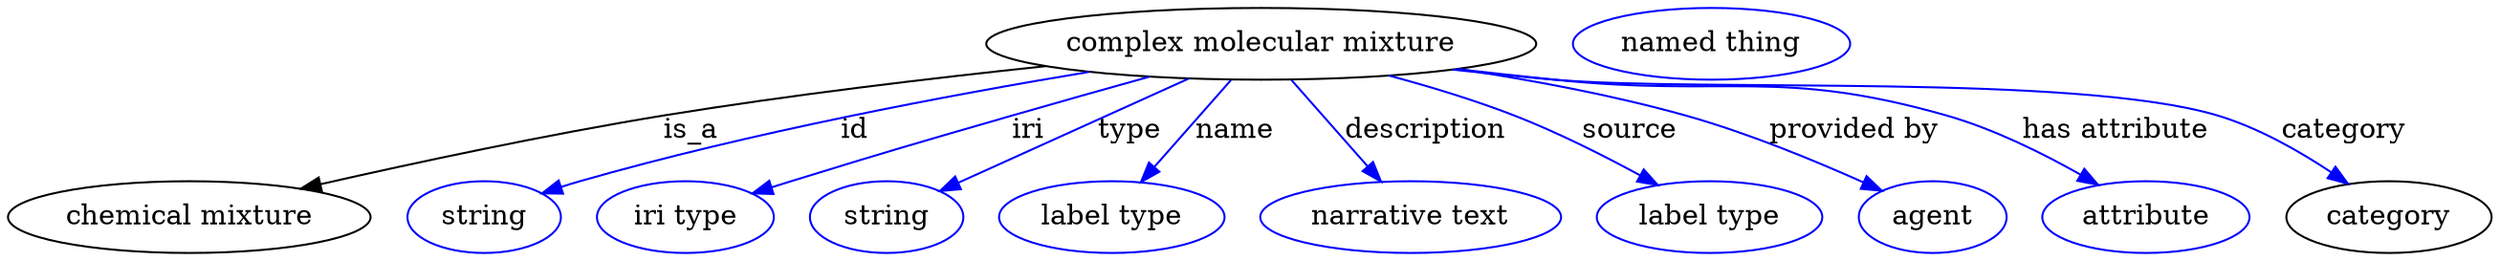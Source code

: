digraph {
	graph [bb="0,0,1244.3,123"];
	node [label="\N"];
	"complex molecular mixture"	[height=0.5,
		label="complex molecular mixture",
		pos="627.99,105",
		width=3.8274];
	"chemical mixture"	[height=0.5,
		pos="90.992,18",
		width=2.5276];
	"complex molecular mixture" -> "chemical mixture"	[label=is_a,
		lp="341.99,61.5",
		pos="e,146.75,32.274 519.7,93.79 462.51,87.788 391.26,79.341 327.99,69 269.68,59.468 203.98,45.338 156.58,34.528"];
	id	[color=blue,
		height=0.5,
		label=string,
		pos="237.99,18",
		width=1.0652];
	"complex molecular mixture" -> id	[color=blue,
		label=id,
		lp="423.99,61.5",
		pos="e,267,29.922 541.68,90.878 471.96,79.316 371.7,60.503 285.99,36 282.89,35.113 279.7,34.133 276.5,33.106",
		style=solid];
	iri	[color=blue,
		height=0.5,
		label="iri type",
		pos="338.99,18",
		width=1.2277];
	"complex molecular mixture" -> iri	[color=blue,
		label=iri,
		lp="510.99,61.5",
		pos="e,372.67,29.681 571.93,88.539 550.35,82.528 525.5,75.527 502.99,69 453.97,54.785 441.78,50.997 392.99,36 389.5,34.926 385.88,33.805 \
382.25,32.674",
		style=solid];
	type	[color=blue,
		height=0.5,
		label=string,
		pos="439.99,18",
		width=1.0652];
	"complex molecular mixture" -> type	[color=blue,
		label=type,
		lp="561.99,61.5",
		pos="e,466.72,31.083 591.74,87.611 558.43,72.551 509.33,50.348 476.07,35.312",
		style=solid];
	name	[color=blue,
		height=0.5,
		label="label type",
		pos="552.99,18",
		width=1.5707];
	"complex molecular mixture" -> name	[color=blue,
		label=name,
		lp="614.99,61.5",
		pos="e,567.64,35.597 612.81,86.799 601.79,74.309 586.73,57.236 574.48,43.348",
		style=solid];
	description	[color=blue,
		height=0.5,
		label="narrative text",
		pos="702.99,18",
		width=2.0943];
	"complex molecular mixture" -> description	[color=blue,
		label=description,
		lp="710.49,61.5",
		pos="e,688.09,35.885 643.17,86.799 654.12,74.39 669.06,57.458 681.27,43.618",
		style=solid];
	source	[color=blue,
		height=0.5,
		label="label type",
		pos="852.99,18",
		width=1.5707];
	"complex molecular mixture" -> source	[color=blue,
		label=source,
		lp="812.99,61.5",
		pos="e,827.04,34.075 692.12,89.039 712.5,83.567 734.95,76.781 754.99,69 776.62,60.602 799.79,48.916 818.17,38.953",
		style=solid];
	"provided by"	[color=blue,
		height=0.5,
		label=agent,
		pos="964.99,18",
		width=1.0291];
	"complex molecular mixture" -> "provided by"	[color=blue,
		label="provided by",
		lp="925.49,61.5",
		pos="e,939.45,31.24 726.8,92.393 763.1,86.922 804.27,79.284 840.99,69 871.97,60.323 905.75,46.386 930.22,35.427",
		style=solid];
	"has attribute"	[color=blue,
		height=0.5,
		label=attribute,
		pos="1072,18",
		width=1.4443];
	"complex molecular mixture" -> "has attribute"	[color=blue,
		label="has attribute",
		lp="1057,61.5",
		pos="e,1048,34.228 725.73,92.274 741.85,90.44 758.38,88.618 773.99,87 861.88,77.889 887,93.178 971.99,69 995.58,62.291 1020.2,50.027 \
1039.2,39.325",
		style=solid];
	category	[height=0.5,
		pos="1193,18",
		width=1.4263];
	"complex molecular mixture" -> category	[color=blue,
		label=category,
		lp="1171.5,61.5",
		pos="e,1172.7,34.765 723.72,91.993 740.46,90.139 757.72,88.385 773.99,87 848.05,80.699 1036.8,90.453 1108,69 1128.2,62.913 1148.6,51.106 \
1164.4,40.494",
		style=solid];
	"named thing_category"	[color=blue,
		height=0.5,
		label="named thing",
		pos="852.99,105",
		width=1.9318];
}

